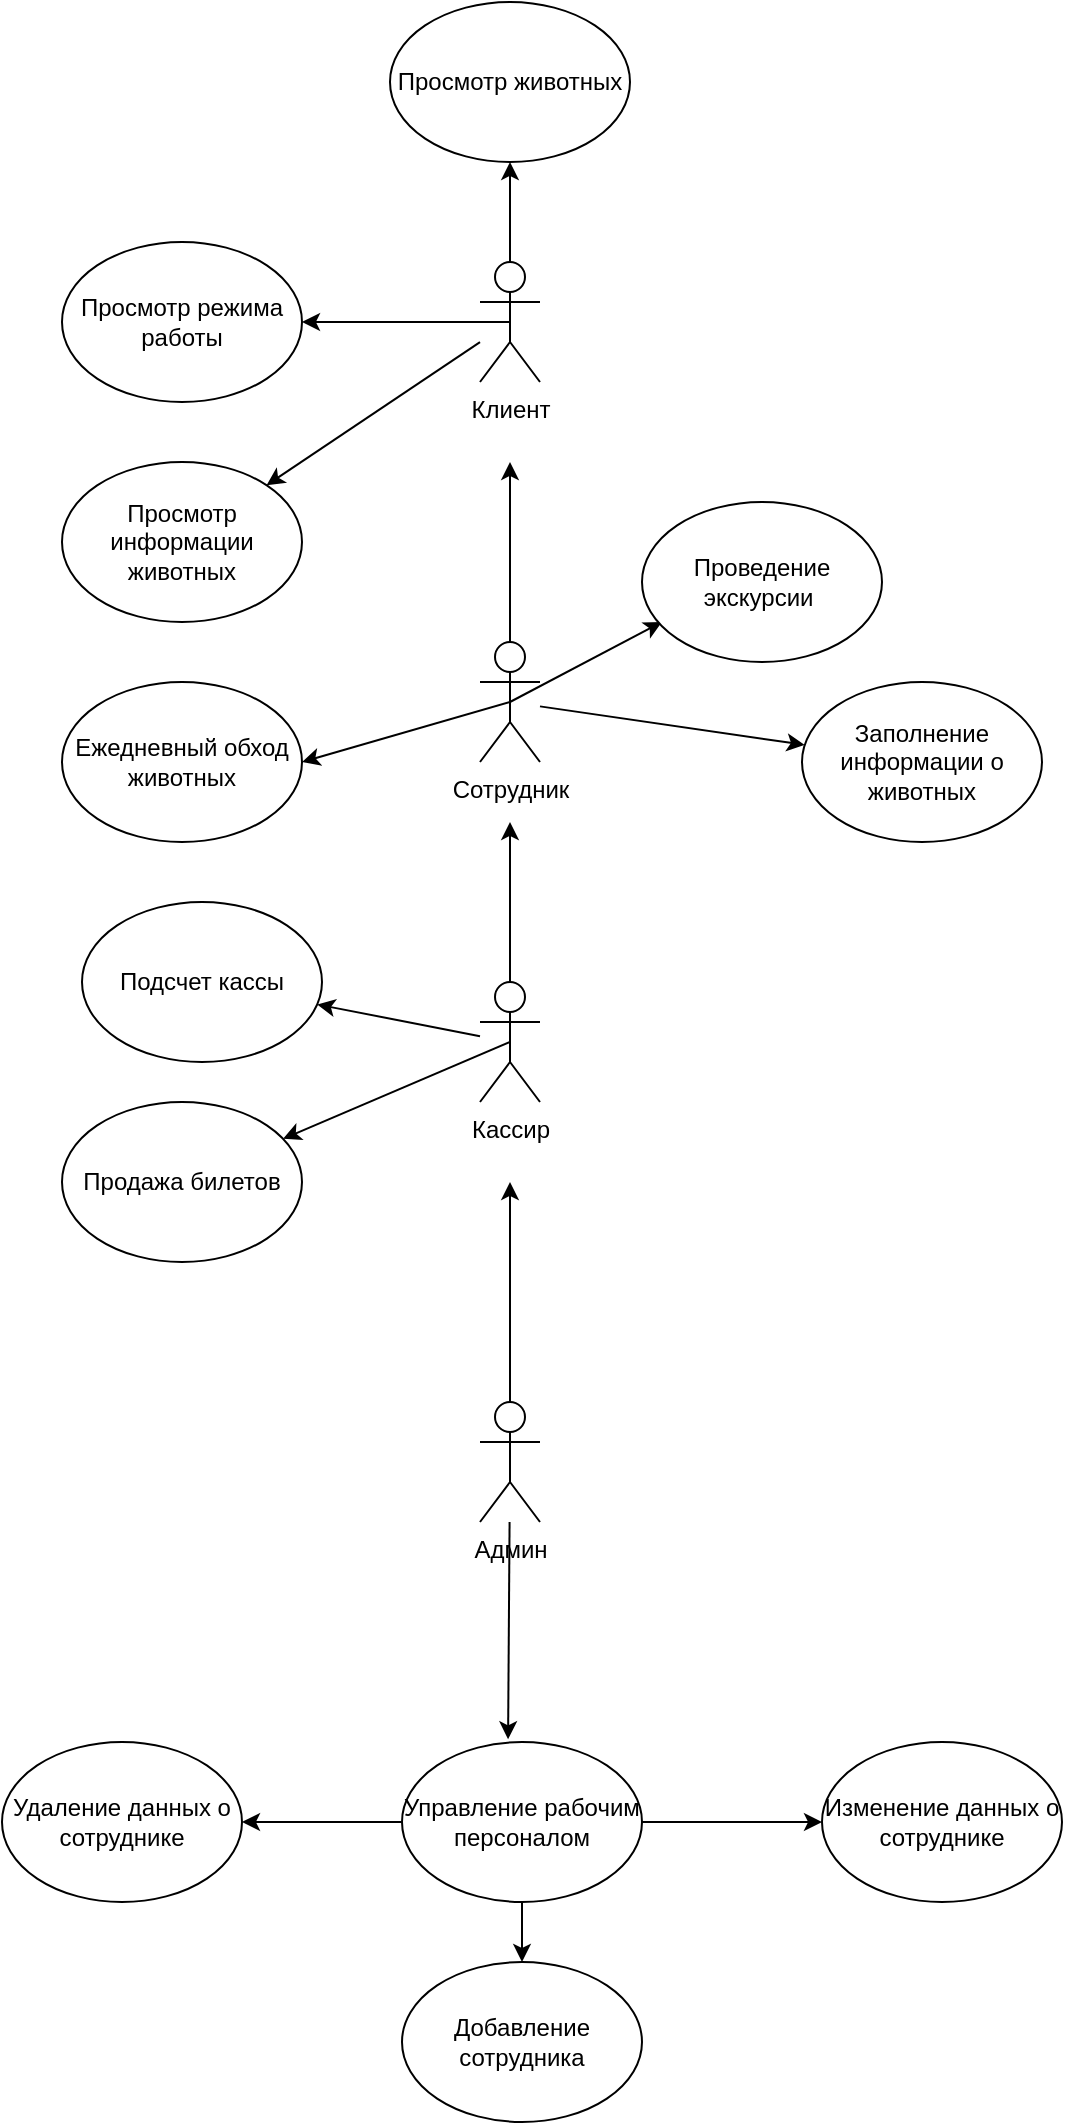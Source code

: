 <mxfile version="20.7.4" type="github">
  <diagram id="_Em3EXBgnCiJCOO4DiAL" name="Страница 1">
    <mxGraphModel dx="1386" dy="1962" grid="1" gridSize="10" guides="1" tooltips="1" connect="1" arrows="1" fold="1" page="1" pageScale="1" pageWidth="827" pageHeight="1169" math="0" shadow="0">
      <root>
        <mxCell id="0" />
        <mxCell id="1" parent="0" />
        <mxCell id="fyP8TRu8qQKSQ03gJPnf-1" value="Админ" style="shape=umlActor;verticalLabelPosition=bottom;verticalAlign=top;html=1;outlineConnect=0;" vertex="1" parent="1">
          <mxGeometry x="399" y="640" width="30" height="60" as="geometry" />
        </mxCell>
        <mxCell id="fyP8TRu8qQKSQ03gJPnf-4" value="" style="endArrow=classic;html=1;rounded=0;exitX=0.5;exitY=0;exitDx=0;exitDy=0;exitPerimeter=0;" edge="1" parent="1" source="fyP8TRu8qQKSQ03gJPnf-1">
          <mxGeometry width="50" height="50" relative="1" as="geometry">
            <mxPoint x="400" y="430" as="sourcePoint" />
            <mxPoint x="414" y="530" as="targetPoint" />
          </mxGeometry>
        </mxCell>
        <mxCell id="fyP8TRu8qQKSQ03gJPnf-5" value="Сотрудник" style="shape=umlActor;verticalLabelPosition=bottom;verticalAlign=top;html=1;outlineConnect=0;" vertex="1" parent="1">
          <mxGeometry x="399" y="260" width="30" height="60" as="geometry" />
        </mxCell>
        <mxCell id="fyP8TRu8qQKSQ03gJPnf-7" value="Клиент" style="shape=umlActor;verticalLabelPosition=bottom;verticalAlign=top;html=1;outlineConnect=0;" vertex="1" parent="1">
          <mxGeometry x="399" y="70" width="30" height="60" as="geometry" />
        </mxCell>
        <mxCell id="fyP8TRu8qQKSQ03gJPnf-11" value="Кассир" style="shape=umlActor;verticalLabelPosition=bottom;verticalAlign=top;html=1;outlineConnect=0;" vertex="1" parent="1">
          <mxGeometry x="399" y="430" width="30" height="60" as="geometry" />
        </mxCell>
        <mxCell id="fyP8TRu8qQKSQ03gJPnf-16" value="" style="endArrow=classic;html=1;rounded=0;exitX=0.5;exitY=0;exitDx=0;exitDy=0;exitPerimeter=0;" edge="1" parent="1" source="fyP8TRu8qQKSQ03gJPnf-11">
          <mxGeometry width="50" height="50" relative="1" as="geometry">
            <mxPoint x="400" y="430" as="sourcePoint" />
            <mxPoint x="414" y="350" as="targetPoint" />
          </mxGeometry>
        </mxCell>
        <mxCell id="fyP8TRu8qQKSQ03gJPnf-18" value="" style="endArrow=classic;html=1;rounded=0;exitX=0.5;exitY=0;exitDx=0;exitDy=0;exitPerimeter=0;" edge="1" parent="1" source="fyP8TRu8qQKSQ03gJPnf-5">
          <mxGeometry width="50" height="50" relative="1" as="geometry">
            <mxPoint x="400" y="430" as="sourcePoint" />
            <mxPoint x="414" y="170" as="targetPoint" />
          </mxGeometry>
        </mxCell>
        <mxCell id="fyP8TRu8qQKSQ03gJPnf-20" value="" style="endArrow=classic;html=1;rounded=0;exitX=0.5;exitY=0;exitDx=0;exitDy=0;exitPerimeter=0;" edge="1" parent="1" source="fyP8TRu8qQKSQ03gJPnf-7">
          <mxGeometry width="50" height="50" relative="1" as="geometry">
            <mxPoint x="400" y="130" as="sourcePoint" />
            <mxPoint x="414" y="20" as="targetPoint" />
          </mxGeometry>
        </mxCell>
        <mxCell id="fyP8TRu8qQKSQ03gJPnf-21" value="Просмотр животных" style="ellipse;whiteSpace=wrap;html=1;" vertex="1" parent="1">
          <mxGeometry x="354" y="-60" width="120" height="80" as="geometry" />
        </mxCell>
        <mxCell id="fyP8TRu8qQKSQ03gJPnf-23" value="Просмотр режима работы" style="ellipse;whiteSpace=wrap;html=1;" vertex="1" parent="1">
          <mxGeometry x="190" y="60" width="120" height="80" as="geometry" />
        </mxCell>
        <mxCell id="fyP8TRu8qQKSQ03gJPnf-24" value="Просмотр информации животных" style="ellipse;whiteSpace=wrap;html=1;" vertex="1" parent="1">
          <mxGeometry x="190" y="170" width="120" height="80" as="geometry" />
        </mxCell>
        <mxCell id="fyP8TRu8qQKSQ03gJPnf-25" value="" style="endArrow=classic;html=1;rounded=0;" edge="1" parent="1" source="fyP8TRu8qQKSQ03gJPnf-7" target="fyP8TRu8qQKSQ03gJPnf-24">
          <mxGeometry width="50" height="50" relative="1" as="geometry">
            <mxPoint x="400" y="240" as="sourcePoint" />
            <mxPoint x="450" y="190" as="targetPoint" />
          </mxGeometry>
        </mxCell>
        <mxCell id="fyP8TRu8qQKSQ03gJPnf-26" value="" style="endArrow=classic;html=1;rounded=0;exitX=0.5;exitY=0.5;exitDx=0;exitDy=0;exitPerimeter=0;entryX=1;entryY=0.5;entryDx=0;entryDy=0;" edge="1" parent="1" source="fyP8TRu8qQKSQ03gJPnf-7" target="fyP8TRu8qQKSQ03gJPnf-23">
          <mxGeometry width="50" height="50" relative="1" as="geometry">
            <mxPoint x="400" y="240" as="sourcePoint" />
            <mxPoint x="450" y="190" as="targetPoint" />
          </mxGeometry>
        </mxCell>
        <mxCell id="fyP8TRu8qQKSQ03gJPnf-27" value="Ежедневный обход животных" style="ellipse;whiteSpace=wrap;html=1;" vertex="1" parent="1">
          <mxGeometry x="190" y="280" width="120" height="80" as="geometry" />
        </mxCell>
        <mxCell id="fyP8TRu8qQKSQ03gJPnf-28" value="Заполнение информации о животных" style="ellipse;whiteSpace=wrap;html=1;" vertex="1" parent="1">
          <mxGeometry x="560" y="280" width="120" height="80" as="geometry" />
        </mxCell>
        <mxCell id="fyP8TRu8qQKSQ03gJPnf-30" value="" style="endArrow=classic;html=1;rounded=0;" edge="1" parent="1" source="fyP8TRu8qQKSQ03gJPnf-5" target="fyP8TRu8qQKSQ03gJPnf-28">
          <mxGeometry width="50" height="50" relative="1" as="geometry">
            <mxPoint x="400" y="340" as="sourcePoint" />
            <mxPoint x="450" y="290" as="targetPoint" />
          </mxGeometry>
        </mxCell>
        <mxCell id="fyP8TRu8qQKSQ03gJPnf-31" value="" style="endArrow=classic;html=1;rounded=0;entryX=1;entryY=0.5;entryDx=0;entryDy=0;exitX=0.5;exitY=0.5;exitDx=0;exitDy=0;exitPerimeter=0;" edge="1" parent="1" source="fyP8TRu8qQKSQ03gJPnf-5" target="fyP8TRu8qQKSQ03gJPnf-27">
          <mxGeometry width="50" height="50" relative="1" as="geometry">
            <mxPoint x="400" y="340" as="sourcePoint" />
            <mxPoint x="450" y="290" as="targetPoint" />
          </mxGeometry>
        </mxCell>
        <mxCell id="fyP8TRu8qQKSQ03gJPnf-32" value="Подсчет кассы" style="ellipse;whiteSpace=wrap;html=1;container=1;" vertex="1" parent="1">
          <mxGeometry x="200" y="390" width="120" height="80" as="geometry" />
        </mxCell>
        <mxCell id="fyP8TRu8qQKSQ03gJPnf-33" value="Продажа билетов" style="ellipse;whiteSpace=wrap;html=1;" vertex="1" parent="1">
          <mxGeometry x="190" y="490" width="120" height="80" as="geometry" />
        </mxCell>
        <mxCell id="fyP8TRu8qQKSQ03gJPnf-34" value="" style="endArrow=classic;html=1;rounded=0;exitX=0.5;exitY=0.5;exitDx=0;exitDy=0;exitPerimeter=0;" edge="1" parent="1" source="fyP8TRu8qQKSQ03gJPnf-11" target="fyP8TRu8qQKSQ03gJPnf-33">
          <mxGeometry width="50" height="50" relative="1" as="geometry">
            <mxPoint x="400" y="460" as="sourcePoint" />
            <mxPoint x="450" y="410" as="targetPoint" />
          </mxGeometry>
        </mxCell>
        <mxCell id="fyP8TRu8qQKSQ03gJPnf-35" value="" style="endArrow=classic;html=1;rounded=0;" edge="1" parent="1" source="fyP8TRu8qQKSQ03gJPnf-11" target="fyP8TRu8qQKSQ03gJPnf-32">
          <mxGeometry width="50" height="50" relative="1" as="geometry">
            <mxPoint x="400" y="460" as="sourcePoint" />
            <mxPoint x="450" y="410" as="targetPoint" />
          </mxGeometry>
        </mxCell>
        <mxCell id="fyP8TRu8qQKSQ03gJPnf-36" value="" style="endArrow=classic;html=1;rounded=0;entryX=0.442;entryY=-0.017;entryDx=0;entryDy=0;entryPerimeter=0;" edge="1" parent="1" source="fyP8TRu8qQKSQ03gJPnf-1" target="fyP8TRu8qQKSQ03gJPnf-37">
          <mxGeometry width="50" height="50" relative="1" as="geometry">
            <mxPoint x="400" y="830" as="sourcePoint" />
            <mxPoint x="420" y="810" as="targetPoint" />
          </mxGeometry>
        </mxCell>
        <mxCell id="fyP8TRu8qQKSQ03gJPnf-37" value="Управление рабочим персоналом" style="ellipse;whiteSpace=wrap;html=1;" vertex="1" parent="1">
          <mxGeometry x="360" y="810" width="120" height="80" as="geometry" />
        </mxCell>
        <mxCell id="fyP8TRu8qQKSQ03gJPnf-38" value="" style="endArrow=classic;html=1;rounded=0;exitX=0.5;exitY=0.5;exitDx=0;exitDy=0;exitPerimeter=0;" edge="1" parent="1" source="fyP8TRu8qQKSQ03gJPnf-5">
          <mxGeometry width="50" height="50" relative="1" as="geometry">
            <mxPoint x="400" y="340" as="sourcePoint" />
            <mxPoint x="490" y="250" as="targetPoint" />
          </mxGeometry>
        </mxCell>
        <mxCell id="fyP8TRu8qQKSQ03gJPnf-39" value="Проведение экскурсии&amp;nbsp;" style="ellipse;whiteSpace=wrap;html=1;" vertex="1" parent="1">
          <mxGeometry x="480" y="190" width="120" height="80" as="geometry" />
        </mxCell>
        <mxCell id="fyP8TRu8qQKSQ03gJPnf-40" value="Удаление данных о сотруднике" style="ellipse;whiteSpace=wrap;html=1;" vertex="1" parent="1">
          <mxGeometry x="160" y="810" width="120" height="80" as="geometry" />
        </mxCell>
        <mxCell id="fyP8TRu8qQKSQ03gJPnf-42" value="Изменение данных о сотруднике" style="ellipse;whiteSpace=wrap;html=1;" vertex="1" parent="1">
          <mxGeometry x="570" y="810" width="120" height="80" as="geometry" />
        </mxCell>
        <mxCell id="fyP8TRu8qQKSQ03gJPnf-43" value="" style="endArrow=classic;html=1;rounded=0;exitX=0;exitY=0.5;exitDx=0;exitDy=0;entryX=1;entryY=0.5;entryDx=0;entryDy=0;" edge="1" parent="1" source="fyP8TRu8qQKSQ03gJPnf-37" target="fyP8TRu8qQKSQ03gJPnf-40">
          <mxGeometry width="50" height="50" relative="1" as="geometry">
            <mxPoint x="400" y="700" as="sourcePoint" />
            <mxPoint x="450" y="650" as="targetPoint" />
          </mxGeometry>
        </mxCell>
        <mxCell id="fyP8TRu8qQKSQ03gJPnf-44" value="" style="endArrow=classic;html=1;rounded=0;exitX=1;exitY=0.5;exitDx=0;exitDy=0;entryX=0;entryY=0.5;entryDx=0;entryDy=0;" edge="1" parent="1" source="fyP8TRu8qQKSQ03gJPnf-37" target="fyP8TRu8qQKSQ03gJPnf-42">
          <mxGeometry width="50" height="50" relative="1" as="geometry">
            <mxPoint x="400" y="680" as="sourcePoint" />
            <mxPoint x="450" y="630" as="targetPoint" />
          </mxGeometry>
        </mxCell>
        <mxCell id="fyP8TRu8qQKSQ03gJPnf-45" value="Добавление сотрудника" style="ellipse;whiteSpace=wrap;html=1;" vertex="1" parent="1">
          <mxGeometry x="360" y="920" width="120" height="80" as="geometry" />
        </mxCell>
        <mxCell id="fyP8TRu8qQKSQ03gJPnf-46" value="" style="endArrow=classic;html=1;rounded=0;" edge="1" parent="1" source="fyP8TRu8qQKSQ03gJPnf-37" target="fyP8TRu8qQKSQ03gJPnf-45">
          <mxGeometry width="50" height="50" relative="1" as="geometry">
            <mxPoint x="400" y="1040" as="sourcePoint" />
            <mxPoint x="450" y="990" as="targetPoint" />
          </mxGeometry>
        </mxCell>
      </root>
    </mxGraphModel>
  </diagram>
</mxfile>
